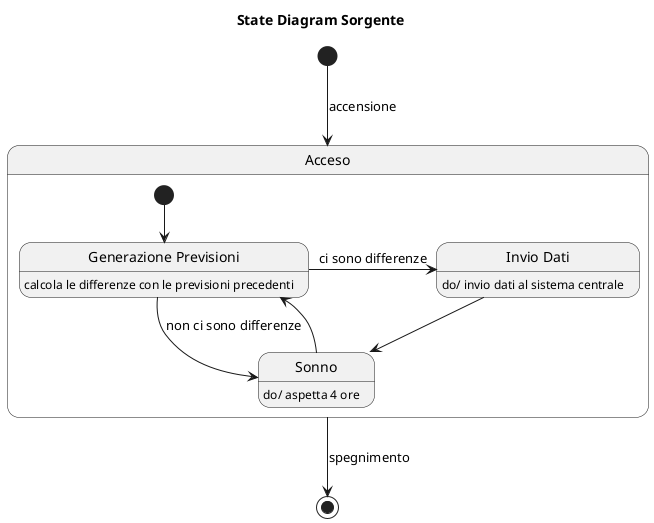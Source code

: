 @startuml
title State Diagram Sorgente

[*] --> Acceso: accensione

state Acceso {
    [*] --> GenPrev
    state "Generazione Previsioni" as GenPrev
    GenPrev: calcola le differenze con le previsioni precedenti

    GenPrev --> Sonno: non ci sono differenze
    Sonno: do/ aspetta 4 ore

    GenPrev -right-> InvDat: ci sono differenze
    state "Invio Dati" as InvDat
    InvDat: do/ invio dati al sistema centrale

    InvDat --> Sonno

    Sonno --> GenPrev
}

Acceso --> [*]: spegnimento
@enduml
